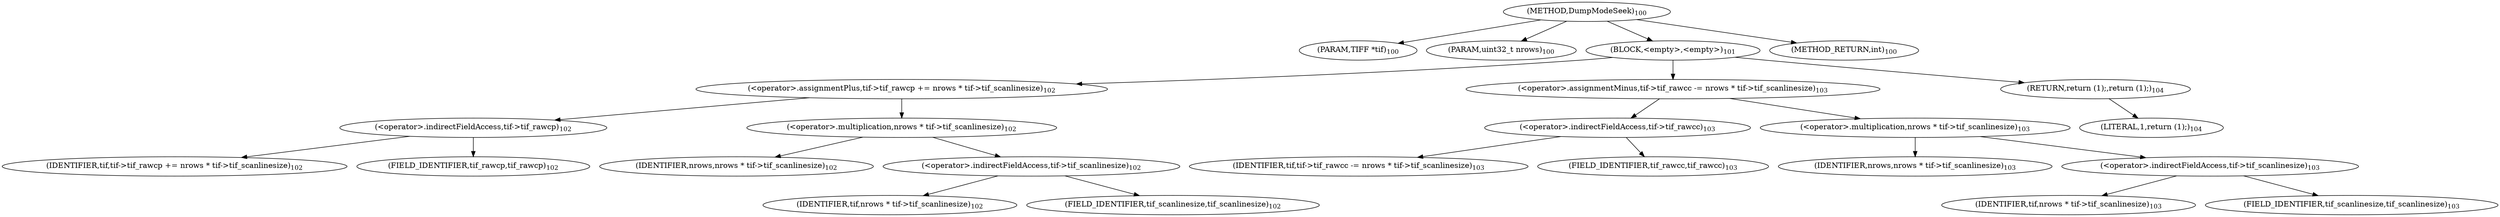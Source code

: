 digraph "DumpModeSeek" {  
"63836" [label = <(METHOD,DumpModeSeek)<SUB>100</SUB>> ]
"63837" [label = <(PARAM,TIFF *tif)<SUB>100</SUB>> ]
"63838" [label = <(PARAM,uint32_t nrows)<SUB>100</SUB>> ]
"63839" [label = <(BLOCK,&lt;empty&gt;,&lt;empty&gt;)<SUB>101</SUB>> ]
"63840" [label = <(&lt;operator&gt;.assignmentPlus,tif-&gt;tif_rawcp += nrows * tif-&gt;tif_scanlinesize)<SUB>102</SUB>> ]
"63841" [label = <(&lt;operator&gt;.indirectFieldAccess,tif-&gt;tif_rawcp)<SUB>102</SUB>> ]
"63842" [label = <(IDENTIFIER,tif,tif-&gt;tif_rawcp += nrows * tif-&gt;tif_scanlinesize)<SUB>102</SUB>> ]
"63843" [label = <(FIELD_IDENTIFIER,tif_rawcp,tif_rawcp)<SUB>102</SUB>> ]
"63844" [label = <(&lt;operator&gt;.multiplication,nrows * tif-&gt;tif_scanlinesize)<SUB>102</SUB>> ]
"63845" [label = <(IDENTIFIER,nrows,nrows * tif-&gt;tif_scanlinesize)<SUB>102</SUB>> ]
"63846" [label = <(&lt;operator&gt;.indirectFieldAccess,tif-&gt;tif_scanlinesize)<SUB>102</SUB>> ]
"63847" [label = <(IDENTIFIER,tif,nrows * tif-&gt;tif_scanlinesize)<SUB>102</SUB>> ]
"63848" [label = <(FIELD_IDENTIFIER,tif_scanlinesize,tif_scanlinesize)<SUB>102</SUB>> ]
"63849" [label = <(&lt;operator&gt;.assignmentMinus,tif-&gt;tif_rawcc -= nrows * tif-&gt;tif_scanlinesize)<SUB>103</SUB>> ]
"63850" [label = <(&lt;operator&gt;.indirectFieldAccess,tif-&gt;tif_rawcc)<SUB>103</SUB>> ]
"63851" [label = <(IDENTIFIER,tif,tif-&gt;tif_rawcc -= nrows * tif-&gt;tif_scanlinesize)<SUB>103</SUB>> ]
"63852" [label = <(FIELD_IDENTIFIER,tif_rawcc,tif_rawcc)<SUB>103</SUB>> ]
"63853" [label = <(&lt;operator&gt;.multiplication,nrows * tif-&gt;tif_scanlinesize)<SUB>103</SUB>> ]
"63854" [label = <(IDENTIFIER,nrows,nrows * tif-&gt;tif_scanlinesize)<SUB>103</SUB>> ]
"63855" [label = <(&lt;operator&gt;.indirectFieldAccess,tif-&gt;tif_scanlinesize)<SUB>103</SUB>> ]
"63856" [label = <(IDENTIFIER,tif,nrows * tif-&gt;tif_scanlinesize)<SUB>103</SUB>> ]
"63857" [label = <(FIELD_IDENTIFIER,tif_scanlinesize,tif_scanlinesize)<SUB>103</SUB>> ]
"63858" [label = <(RETURN,return (1);,return (1);)<SUB>104</SUB>> ]
"63859" [label = <(LITERAL,1,return (1);)<SUB>104</SUB>> ]
"63860" [label = <(METHOD_RETURN,int)<SUB>100</SUB>> ]
  "63836" -> "63837" 
  "63836" -> "63838" 
  "63836" -> "63839" 
  "63836" -> "63860" 
  "63839" -> "63840" 
  "63839" -> "63849" 
  "63839" -> "63858" 
  "63840" -> "63841" 
  "63840" -> "63844" 
  "63841" -> "63842" 
  "63841" -> "63843" 
  "63844" -> "63845" 
  "63844" -> "63846" 
  "63846" -> "63847" 
  "63846" -> "63848" 
  "63849" -> "63850" 
  "63849" -> "63853" 
  "63850" -> "63851" 
  "63850" -> "63852" 
  "63853" -> "63854" 
  "63853" -> "63855" 
  "63855" -> "63856" 
  "63855" -> "63857" 
  "63858" -> "63859" 
}
